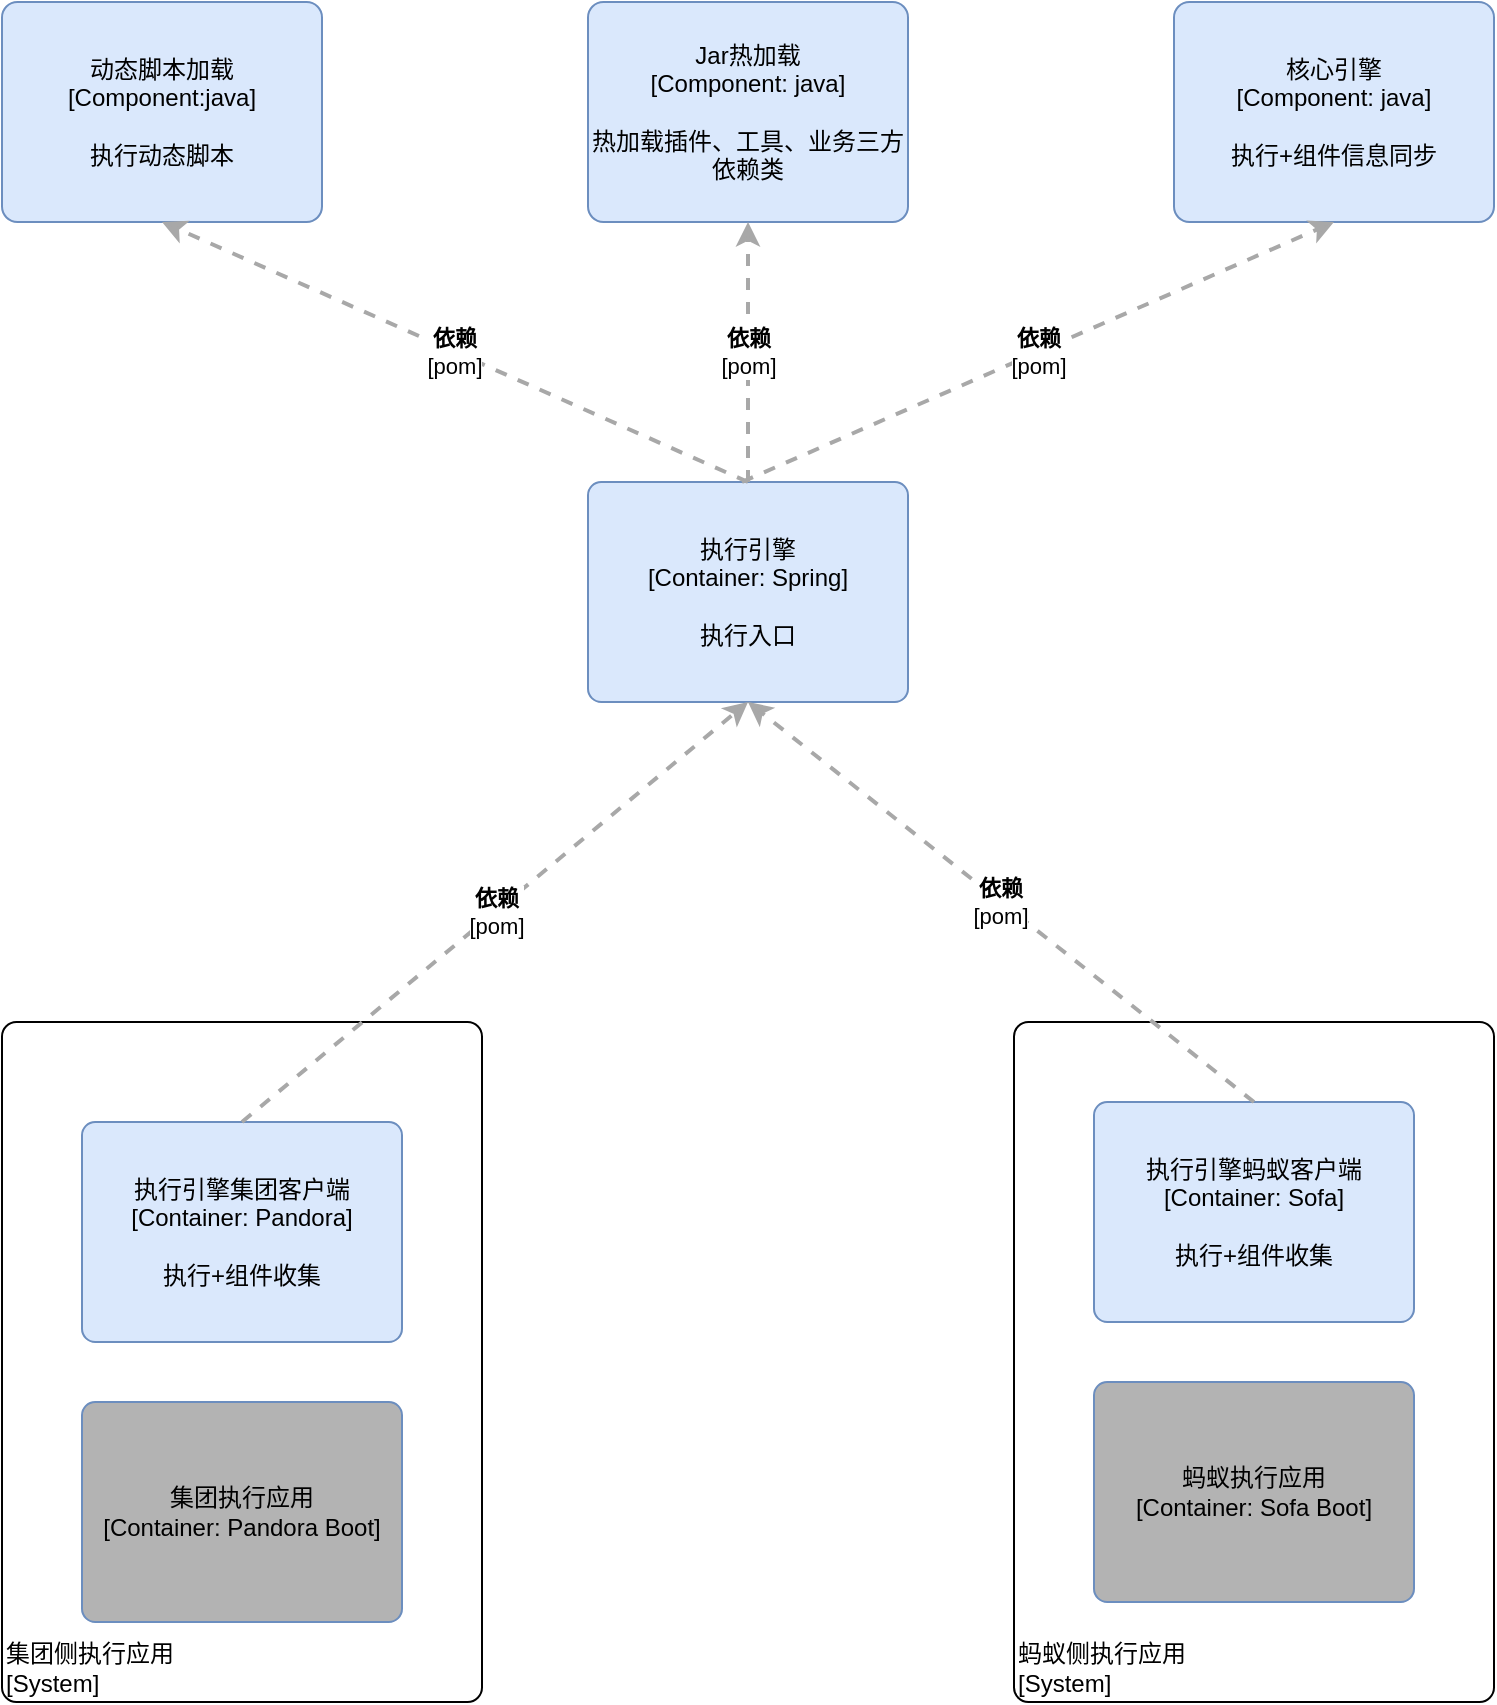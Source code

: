 <mxfile version="10.8.2" type="github"><diagram id="cb1CJ6oMo5VtyjcUvaWf" name="Page-1"><mxGraphModel dx="1005" dy="615" grid="1" gridSize="10" guides="1" tooltips="1" connect="1" arrows="1" fold="1" page="1" pageScale="1" pageWidth="827" pageHeight="1169" math="0" shadow="0"><root><mxCell id="0"/><mxCell id="1" parent="0"/><object label="动态脚本加载&lt;br&gt;&lt;div&gt;[Component:java&lt;span&gt;]&lt;/span&gt;&lt;/div&gt;&lt;div&gt;&lt;br&gt;&lt;/div&gt;&lt;div&gt;执行动态脚本&lt;/div&gt;" placeholders="1" c4Name="name" c4Type="Component" c4Technology="technology" c4Description="Beschreibung" id="C_FYyAl8XMCKlQbPaqJ_-1"><mxCell style="rounded=1;whiteSpace=wrap;html=1;labelBackgroundColor=none;fillColor=#dae8fc;fontColor=#000000;align=center;arcSize=7;strokeColor=#6c8ebf;" parent="1" vertex="1"><mxGeometry x="40" y="120" width="160" height="110" as="geometry"/><C4Component as="c4"/></mxCell></object><object label="Jar热加载&lt;br&gt;&lt;div&gt;[Component: java&lt;span&gt;]&lt;/span&gt;&lt;/div&gt;&lt;div&gt;&lt;br&gt;&lt;/div&gt;&lt;div&gt;热加载插件、工具、业务三方依赖类&lt;/div&gt;" placeholders="1" c4Name="name" c4Type="Component" c4Technology="technology" c4Description="Beschreibung" id="C_FYyAl8XMCKlQbPaqJ_-3"><mxCell style="rounded=1;whiteSpace=wrap;html=1;labelBackgroundColor=none;fillColor=#dae8fc;fontColor=#000000;align=center;arcSize=7;strokeColor=#6c8ebf;" parent="1" vertex="1"><mxGeometry x="333" y="120" width="160" height="110" as="geometry"/><C4Component as="c4"/></mxCell></object><object label="核心引擎&lt;br&gt;&lt;div&gt;[Component: java&lt;span&gt;]&lt;/span&gt;&lt;/div&gt;&lt;div&gt;&lt;br&gt;&lt;/div&gt;&lt;div&gt;执行+组件信息同步&lt;/div&gt;" placeholders="1" c4Name="name" c4Type="Component" c4Technology="technology" c4Description="Beschreibung" id="C_FYyAl8XMCKlQbPaqJ_-4"><mxCell style="rounded=1;whiteSpace=wrap;html=1;labelBackgroundColor=none;fillColor=#dae8fc;fontColor=#000000;align=center;arcSize=7;strokeColor=#6c8ebf;" parent="1" vertex="1"><mxGeometry x="626" y="120" width="160" height="110" as="geometry"/><C4Component as="c4"/></mxCell></object><object label="&lt;span&gt;执行引擎&lt;br&gt;&lt;/span&gt;&lt;div&gt;[Container: Spring&lt;span&gt;]&lt;/span&gt;&lt;/div&gt;&lt;div&gt;&lt;br&gt;&lt;/div&gt;&lt;div&gt;执行入口&lt;/div&gt;" placeholders="1" c4Name="name" c4Type="Container" c4Technology="technology" c4Description="Beschreibung" id="C_FYyAl8XMCKlQbPaqJ_-5"><mxCell style="rounded=1;whiteSpace=wrap;html=1;labelBackgroundColor=none;fillColor=#dae8fc;fontColor=#000000;align=center;arcSize=6;strokeColor=#6c8ebf;" parent="1" vertex="1"><mxGeometry x="333" y="360" width="160" height="110" as="geometry"/><C4Container as="c4"/></mxCell></object><object label="&lt;div style=&quot;text-align: left&quot;&gt;集团侧执行应用&lt;/div&gt;&lt;div style=&quot;text-align: left&quot;&gt;[System]&lt;/div&gt;&lt;div style=&quot;text-align: right&quot;&gt;&lt;/div&gt;" placeholders="1" c4Name="集团侧租户" c4Type="DeploymentNode" c4OperationSystem="System" c4ScalingFactor="" id="C_FYyAl8XMCKlQbPaqJ_-12"><mxCell style="rounded=1;whiteSpace=wrap;html=1;labelBackgroundColor=none;fillColor=#ffffff;fontColor=#000000;align=left;arcSize=3;strokeColor=#000000;verticalAlign=bottom;shadow=0;" parent="1" vertex="1"><mxGeometry x="40" y="630" width="240" height="340" as="geometry"/><C4DeploymentNode as="c4"/></mxCell></object><object label="执行引擎集团客户端&lt;br&gt;&lt;div&gt;[Container:&amp;nbsp;&lt;span&gt;Pandora&lt;/span&gt;&lt;span&gt;]&lt;/span&gt;&lt;/div&gt;&lt;div&gt;&lt;br&gt;&lt;/div&gt;&lt;div&gt;执行+组件收集&lt;/div&gt;" placeholders="1" c4Name="集团执行器" c4Type="Container" c4Technology="Spring+Pandora" c4Description="执行引擎" id="C_FYyAl8XMCKlQbPaqJ_-13"><mxCell style="rounded=1;whiteSpace=wrap;html=1;labelBackgroundColor=none;fillColor=#dae8fc;fontColor=#000000;align=center;arcSize=6;strokeColor=#6c8ebf;shadow=0;" parent="1" vertex="1"><mxGeometry x="80" y="680" width="160" height="110" as="geometry"/><C4Container as="c4"/></mxCell></object><object label="&lt;span&gt;集团执行应用&lt;/span&gt;&lt;div&gt;[Container:&amp;nbsp;&lt;span&gt;Pandora Boot&lt;/span&gt;&lt;span&gt;]&lt;/span&gt;&lt;/div&gt;" placeholders="1" c4Name="集团租户" c4Type="Container" c4Technology="Pandora Boot" c4Description="提供组件" id="C_FYyAl8XMCKlQbPaqJ_-14"><mxCell style="rounded=1;whiteSpace=wrap;html=1;labelBackgroundColor=none;fillColor=#B3B3B3;fontColor=#000000;align=center;arcSize=6;strokeColor=#6c8ebf;shadow=0;" parent="1" vertex="1"><mxGeometry x="80" y="820" width="160" height="110" as="geometry"/><C4Container as="c4"/></mxCell></object><object label="&lt;div style=&quot;text-align: left&quot;&gt;蚂蚁侧执行应用&lt;/div&gt;&lt;div style=&quot;text-align: left&quot;&gt;[System]&lt;/div&gt;&lt;div style=&quot;text-align: right&quot;&gt;&lt;/div&gt;" placeholders="1" c4Name="蚂蚁侧租户" c4Type="DeploymentNode" c4OperationSystem="System" c4ScalingFactor="" id="C_FYyAl8XMCKlQbPaqJ_-15"><mxCell style="rounded=1;whiteSpace=wrap;html=1;labelBackgroundColor=none;fillColor=#ffffff;fontColor=#000000;align=left;arcSize=3;strokeColor=#000000;verticalAlign=bottom;shadow=0;" parent="1" vertex="1"><mxGeometry x="546" y="630" width="240" height="340" as="geometry"/><C4DeploymentNode as="c4"/></mxCell></object><object label="&lt;span&gt;执行引擎蚂蚁客户端&lt;/span&gt;&lt;div&gt;[Container:&amp;nbsp;&lt;span&gt;Sofa&lt;/span&gt;&lt;span&gt;]&lt;/span&gt;&lt;/div&gt;&lt;div&gt;&lt;br&gt;&lt;/div&gt;&lt;div&gt;执行+组件收集&lt;/div&gt;" placeholders="1" c4Name="蚂蚁执行器" c4Type="Container" c4Technology="Spring+Sofa" c4Description="执行引擎" id="C_FYyAl8XMCKlQbPaqJ_-16"><mxCell style="rounded=1;whiteSpace=wrap;html=1;labelBackgroundColor=none;fillColor=#dae8fc;fontColor=#000000;align=center;arcSize=6;strokeColor=#6c8ebf;shadow=0;" parent="1" vertex="1"><mxGeometry x="586" y="670" width="160" height="110" as="geometry"/><C4Container as="c4"/></mxCell></object><object label="&lt;span&gt;蚂蚁执行应用&lt;/span&gt;&lt;div&gt;[Container:&amp;nbsp;&lt;span&gt;Sofa Boot&lt;/span&gt;&lt;span&gt;]&lt;/span&gt;&lt;/div&gt;" placeholders="1" c4Name="蚂蚁租户" c4Type="Container" c4Technology="Sofa Boot" c4Description="提供组件" id="C_FYyAl8XMCKlQbPaqJ_-17"><mxCell style="rounded=1;whiteSpace=wrap;html=1;labelBackgroundColor=none;fillColor=#B3B3B3;fontColor=#000000;align=center;arcSize=6;strokeColor=#6c8ebf;shadow=0;" parent="1" vertex="1"><mxGeometry x="586" y="810" width="160" height="110" as="geometry"/><C4Container as="c4"/></mxCell></object><object label="&lt;div style=&quot;text-align: left&quot;&gt;&lt;div style=&quot;text-align: center&quot;&gt;&lt;b&gt;依赖&lt;/b&gt;&lt;/div&gt;&lt;div style=&quot;text-align: center&quot;&gt;[pom]&lt;/div&gt;&lt;/div&gt;" c4Type="Relationship" c4Description="Beschreibung" c4Technology="technology" id="C_FYyAl8XMCKlQbPaqJ_-18"><mxCell style="edgeStyle=none;rounded=0;html=1;entryX=0.5;entryY=1;jettySize=auto;orthogonalLoop=1;strokeColor=#A8A8A8;strokeWidth=2;fontColor=#000000;jumpStyle=none;dashed=1;entryDx=0;entryDy=0;exitX=0.5;exitY=0;exitDx=0;exitDy=0;" parent="1" source="C_FYyAl8XMCKlQbPaqJ_-5" target="C_FYyAl8XMCKlQbPaqJ_-1" edge="1"><mxGeometry width="160" relative="1" as="geometry"><mxPoint x="200" y="350" as="sourcePoint"/><mxPoint x="200" y="1000" as="targetPoint"/></mxGeometry><C4Relationship as="c4"/></mxCell></object><object label="&lt;div style=&quot;text-align: left&quot;&gt;&lt;div style=&quot;text-align: center&quot;&gt;&lt;b&gt;依赖&lt;/b&gt;&lt;/div&gt;&lt;div style=&quot;text-align: center&quot;&gt;[pom]&lt;/div&gt;&lt;/div&gt;" c4Type="Relationship" c4Description="Beschreibung" c4Technology="technology" id="C_FYyAl8XMCKlQbPaqJ_-22"><mxCell style="edgeStyle=none;rounded=0;html=1;entryX=0.5;entryY=1;jettySize=auto;orthogonalLoop=1;strokeColor=#A8A8A8;strokeWidth=2;fontColor=#000000;jumpStyle=none;dashed=1;entryDx=0;entryDy=0;exitX=0.5;exitY=0;exitDx=0;exitDy=0;" parent="1" source="C_FYyAl8XMCKlQbPaqJ_-5" target="C_FYyAl8XMCKlQbPaqJ_-3" edge="1"><mxGeometry width="160" relative="1" as="geometry"><mxPoint x="413" y="350" as="sourcePoint"/><mxPoint x="129.765" y="239.647" as="targetPoint"/></mxGeometry><C4Relationship as="c4"/></mxCell></object><object label="&lt;div style=&quot;text-align: left&quot;&gt;&lt;div style=&quot;text-align: center&quot;&gt;&lt;b&gt;依赖&lt;/b&gt;&lt;/div&gt;&lt;div style=&quot;text-align: center&quot;&gt;[pom]&lt;/div&gt;&lt;/div&gt;" c4Type="Relationship" c4Description="Beschreibung" c4Technology="technology" id="C_FYyAl8XMCKlQbPaqJ_-23"><mxCell style="edgeStyle=none;rounded=0;html=1;entryX=0.5;entryY=1;jettySize=auto;orthogonalLoop=1;strokeColor=#A8A8A8;strokeWidth=2;fontColor=#000000;jumpStyle=none;dashed=1;entryDx=0;entryDy=0;" parent="1" target="C_FYyAl8XMCKlQbPaqJ_-4" edge="1"><mxGeometry width="160" relative="1" as="geometry"><mxPoint x="410" y="360" as="sourcePoint"/><mxPoint x="422.706" y="239.647" as="targetPoint"/></mxGeometry><C4Relationship as="c4"/></mxCell></object><object label="&lt;div style=&quot;text-align: left&quot;&gt;&lt;div style=&quot;text-align: center&quot;&gt;&lt;b&gt;依赖&lt;/b&gt;&lt;/div&gt;&lt;div style=&quot;text-align: center&quot;&gt;[pom]&lt;/div&gt;&lt;/div&gt;" c4Type="Relationship" c4Description="Beschreibung" c4Technology="technology" id="C_FYyAl8XMCKlQbPaqJ_-24"><mxCell style="edgeStyle=none;rounded=0;html=1;entryX=0.5;entryY=1;jettySize=auto;orthogonalLoop=1;strokeColor=#A8A8A8;strokeWidth=2;fontColor=#000000;jumpStyle=none;dashed=1;entryDx=0;entryDy=0;exitX=0.5;exitY=0;exitDx=0;exitDy=0;" parent="1" source="C_FYyAl8XMCKlQbPaqJ_-16" target="C_FYyAl8XMCKlQbPaqJ_-5" edge="1"><mxGeometry width="160" relative="1" as="geometry"><mxPoint x="420" y="370" as="sourcePoint"/><mxPoint x="716.333" y="240.333" as="targetPoint"/></mxGeometry><C4Relationship as="c4"/></mxCell></object><object label="&lt;div style=&quot;text-align: left&quot;&gt;&lt;div style=&quot;text-align: center&quot;&gt;&lt;b&gt;依赖&lt;/b&gt;&lt;/div&gt;&lt;div style=&quot;text-align: center&quot;&gt;[pom]&lt;/div&gt;&lt;/div&gt;" c4Type="Relationship" c4Description="Beschreibung" c4Technology="technology" id="C_FYyAl8XMCKlQbPaqJ_-25"><mxCell style="edgeStyle=none;rounded=0;html=1;jettySize=auto;orthogonalLoop=1;strokeColor=#A8A8A8;strokeWidth=2;fontColor=#000000;jumpStyle=none;dashed=1;exitX=0.5;exitY=0;exitDx=0;exitDy=0;entryX=0.5;entryY=1;entryDx=0;entryDy=0;" parent="1" source="C_FYyAl8XMCKlQbPaqJ_-13" target="C_FYyAl8XMCKlQbPaqJ_-5" edge="1"><mxGeometry width="160" relative="1" as="geometry"><mxPoint x="676.333" y="680.333" as="sourcePoint"/><mxPoint x="310" y="540" as="targetPoint"/></mxGeometry><C4Relationship as="c4"/></mxCell></object></root></mxGraphModel></diagram></mxfile>